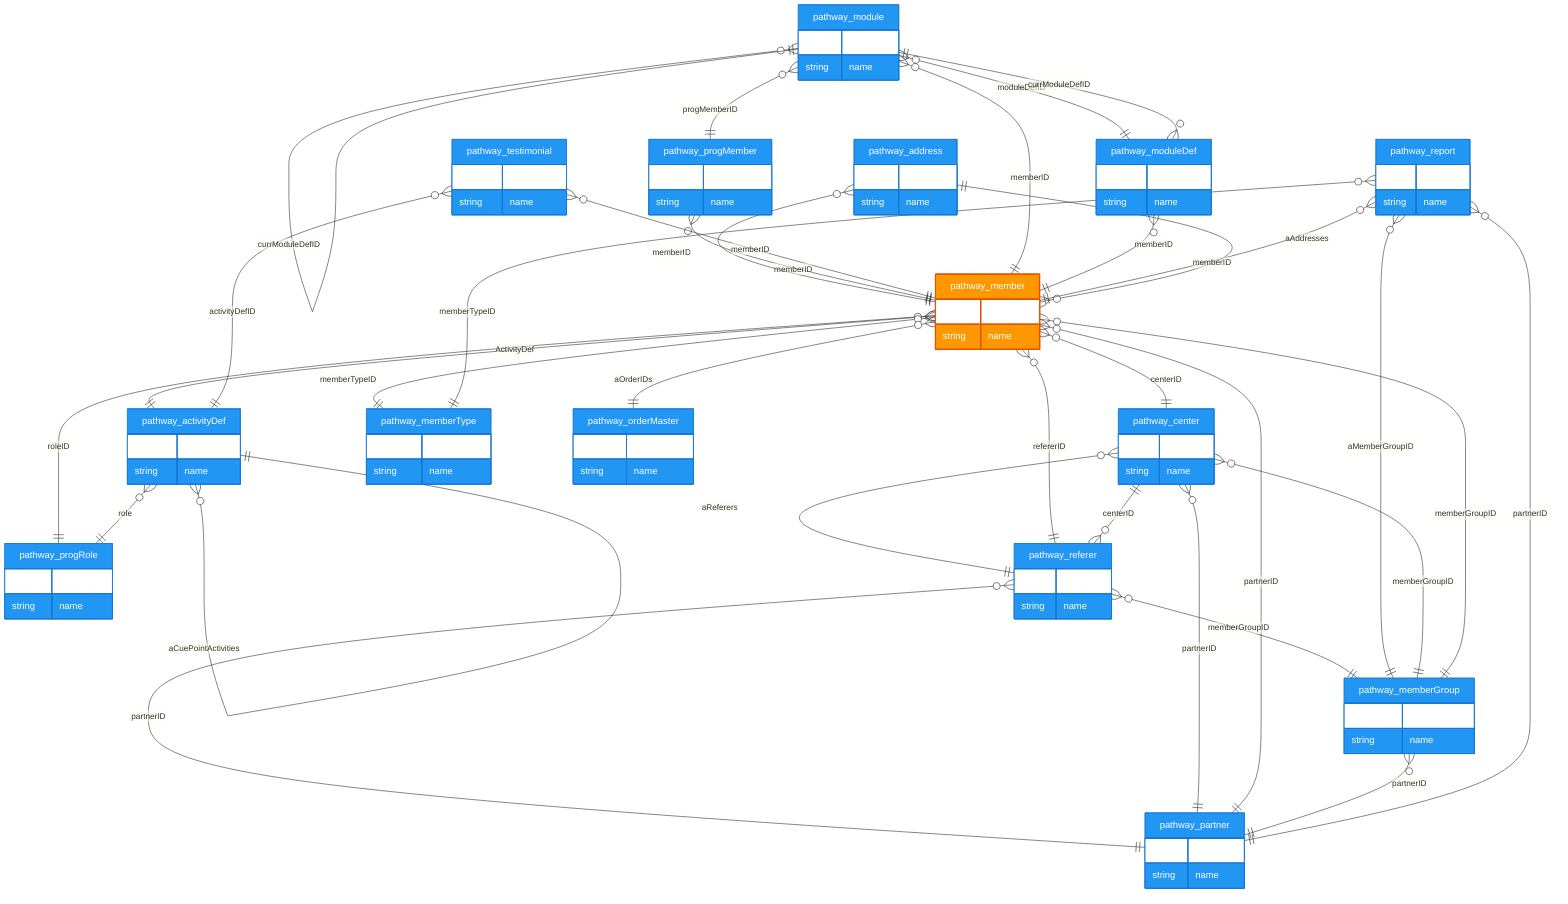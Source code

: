 erDiagram
    "pathway_activityDef" {
        UUID ObjectID
        string name
    }

    "pathway_address" {
        UUID ObjectID
        string name
    }

    "pathway_center" {
        UUID ObjectID
        string name
    }

    "pathway_member" {
        UUID ObjectID
        string name
    }

    "pathway_memberGroup" {
        UUID ObjectID
        string name
    }

    "pathway_memberType" {
        UUID ObjectID
        string name
    }

    "pathway_module" {
        UUID ObjectID
        string name
    }

    "pathway_moduleDef" {
        UUID ObjectID
        string name
    }

    "pathway_orderMaster" {
        UUID ObjectID
        string name
    }

    "pathway_partner" {
        UUID ObjectID
        string name
    }

    "pathway_progMember" {
        UUID ObjectID
        string name
    }

    "pathway_progRole" {
        UUID ObjectID
        string name
    }

    "pathway_referer" {
        UUID ObjectID
        string name
    }

    "pathway_report" {
        UUID ObjectID
        string name
    }

    "pathway_testimonial" {
        UUID ObjectID
        string name
    }

    "pathway_activityDef" }o--|| "pathway_activityDef" : aInteract5Activities
    "pathway_address" }o--|| "pathway_member" : memberID
    "pathway_center" }o--|| "pathway_referer" : aReferers
    "pathway_member" }o--|| "pathway_address" : aAddresses
    "pathway_member" }o--|| "pathway_activityDef" : ActivityDef
    "pathway_member" }o--|| "pathway_progRole" : roleID
    "pathway_progMember" }o--|| "pathway_member" : memberID
    "pathway_referer" }o--|| "pathway_partner" : partnerID
    "pathway_referer" }o--|| "pathway_memberGroup" : memberGroupID
    "pathway_referer" }o--|| "pathway_center" : centerID
    "pathway_report" }o--|| "pathway_memberGroup" : aMemberGroupID
    "pathway_testimonial" }o--|| "pathway_member" : memberID
    "pathway_testimonial" }o--|| "pathway_activityDef" : activityDefID
    %% aInteractXActivities Group
    "pathway_activityDef" }o--|| "pathway_activityDef" : aInteract1Activities
    %% aInteractXActivities Group
    "pathway_activityDef" }o--|| "pathway_activityDef" : aInteract2Activities
    %% aInteractXActivities Group
    "pathway_activityDef" }o--|| "pathway_activityDef" : aInteract3Activities
    %% aInteractXActivities Group
    "pathway_activityDef" }o--|| "pathway_activityDef" : aInteract4Activities
    "pathway_activityDef" }o--|| "pathway_progRole" : role
    "pathway_activityDef" }o--|| "pathway_activityDef" : onEndID
    "pathway_activityDef" }o--|| "pathway_activityDef" : aCuePointActivities
    "pathway_center" }o--|| "pathway_partner" : partnerID
    "pathway_center" }o--|| "pathway_memberGroup" : memberGroupID
    "pathway_member" }o--|| "pathway_memberType" : memberTypeID
    "pathway_member" }o--|| "pathway_memberGroup" : memberGroupID
    "pathway_member" }o--|| "pathway_partner" : partnerID
    "pathway_member" }o--|| "pathway_center" : centerID
    "pathway_member" }o--|| "pathway_referer" : refererID
    "pathway_member" }o--|| "pathway_orderMaster" : aOrderIDs
    "pathway_memberGroup" }o--|| "pathway_partner" : partnerID
    "pathway_module" }o--|| "pathway_progMember" : progMemberID
    "pathway_module" }o--|| "pathway_moduleDef" : moduleDefID
    "pathway_module" }o--|| "pathway_member" : memberID
    "pathway_module" }o--|| "pathway_module" : currModuleDefID
    "pathway_moduleDef" }o--|| "pathway_member" : memberID
    "pathway_moduleDef" }o--|| "pathway_module" : currModuleDefID
    "pathway_report" }o--|| "pathway_partner" : partnerID
    "pathway_report" }o--|| "pathway_member" : memberID
    "pathway_report" }o--|| "pathway_memberType" : memberTypeID

    %% Entity Styling
    style pathway_activityDef fill:#2196f3,stroke:#1976d2,stroke-width:1px,color:#fff
    style pathway_address fill:#2196f3,stroke:#1976d2,stroke-width:1px,color:#fff
    style pathway_center fill:#2196f3,stroke:#1976d2,stroke-width:1px,color:#fff
    style pathway_member fill:#ff9800,stroke:#e65100,stroke-width:2px,color:#fff
    style pathway_memberGroup fill:#2196f3,stroke:#1976d2,stroke-width:1px,color:#fff
    style pathway_memberType fill:#2196f3,stroke:#1976d2,stroke-width:1px,color:#fff
    style pathway_module fill:#2196f3,stroke:#1976d2,stroke-width:1px,color:#fff
    style pathway_moduleDef fill:#2196f3,stroke:#1976d2,stroke-width:1px,color:#fff
    style pathway_orderMaster fill:#2196f3,stroke:#1976d2,stroke-width:1px,color:#fff
    style pathway_partner fill:#2196f3,stroke:#1976d2,stroke-width:1px,color:#fff
    style pathway_progMember fill:#2196f3,stroke:#1976d2,stroke-width:1px,color:#fff
    style pathway_progRole fill:#2196f3,stroke:#1976d2,stroke-width:1px,color:#fff
    style pathway_referer fill:#2196f3,stroke:#1976d2,stroke-width:1px,color:#fff
    style pathway_report fill:#2196f3,stroke:#1976d2,stroke-width:1px,color:#fff
    style pathway_testimonial fill:#2196f3,stroke:#1976d2,stroke-width:1px,color:#fff